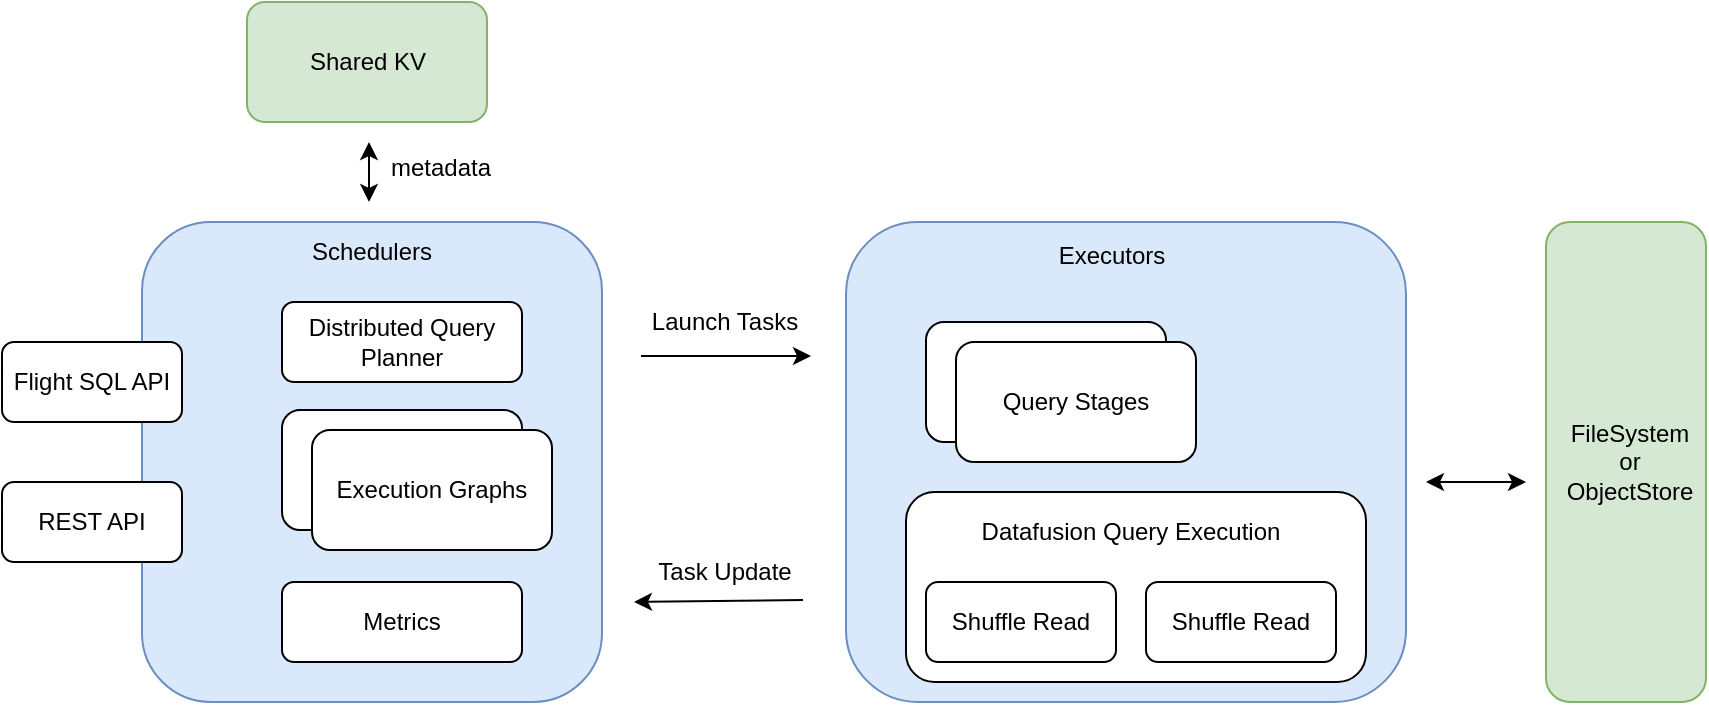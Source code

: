 <mxfile version="24.2.5" type="device">
  <diagram name="第 1 页" id="W0GCbvE45VuLdL3a8cRp">
    <mxGraphModel dx="1098" dy="988" grid="1" gridSize="10" guides="1" tooltips="1" connect="1" arrows="1" fold="1" page="1" pageScale="1" pageWidth="827" pageHeight="1169" math="0" shadow="0">
      <root>
        <mxCell id="0" />
        <mxCell id="1" parent="0" />
        <mxCell id="adY0Wv2Rg5A9FPhc2j1m-1" value="" style="rounded=1;whiteSpace=wrap;html=1;fillColor=#dae8fc;strokeColor=#6c8ebf;" parent="1" vertex="1">
          <mxGeometry x="234" y="370" width="230" height="240" as="geometry" />
        </mxCell>
        <mxCell id="adY0Wv2Rg5A9FPhc2j1m-2" value="Schedulers" style="text;html=1;align=center;verticalAlign=middle;whiteSpace=wrap;rounded=0;" parent="1" vertex="1">
          <mxGeometry x="319" y="370" width="60" height="30" as="geometry" />
        </mxCell>
        <mxCell id="adY0Wv2Rg5A9FPhc2j1m-3" value="Flight SQL API" style="rounded=1;whiteSpace=wrap;html=1;" parent="1" vertex="1">
          <mxGeometry x="164" y="430" width="90" height="40" as="geometry" />
        </mxCell>
        <mxCell id="adY0Wv2Rg5A9FPhc2j1m-5" value="" style="rounded=1;whiteSpace=wrap;html=1;fillColor=#dae8fc;strokeColor=#6c8ebf;" parent="1" vertex="1">
          <mxGeometry x="586" y="370" width="280" height="240" as="geometry" />
        </mxCell>
        <mxCell id="adY0Wv2Rg5A9FPhc2j1m-6" value="Executors" style="text;html=1;align=center;verticalAlign=middle;whiteSpace=wrap;rounded=0;" parent="1" vertex="1">
          <mxGeometry x="689" y="372" width="60" height="30" as="geometry" />
        </mxCell>
        <mxCell id="adY0Wv2Rg5A9FPhc2j1m-8" value="Shared KV" style="rounded=1;whiteSpace=wrap;html=1;fillColor=#d5e8d4;strokeColor=#82b366;" parent="1" vertex="1">
          <mxGeometry x="286.5" y="260" width="120" height="60" as="geometry" />
        </mxCell>
        <mxCell id="adY0Wv2Rg5A9FPhc2j1m-9" value="" style="rounded=1;whiteSpace=wrap;html=1;fillColor=#d5e8d4;strokeColor=#82b366;" parent="1" vertex="1">
          <mxGeometry x="936" y="370" width="80" height="240" as="geometry" />
        </mxCell>
        <mxCell id="adY0Wv2Rg5A9FPhc2j1m-10" value="FileSystem or ObjectStore" style="text;html=1;align=center;verticalAlign=middle;whiteSpace=wrap;rounded=0;" parent="1" vertex="1">
          <mxGeometry x="948" y="475" width="60" height="30" as="geometry" />
        </mxCell>
        <mxCell id="fyWjurBfLONTMsOJp_2p-1" value="" style="endArrow=classic;html=1;rounded=0;entryX=0.935;entryY=1.067;entryDx=0;entryDy=0;entryPerimeter=0;" parent="1" target="fyWjurBfLONTMsOJp_2p-2" edge="1">
          <mxGeometry width="50" height="50" relative="1" as="geometry">
            <mxPoint x="483.5" y="437" as="sourcePoint" />
            <mxPoint x="603.5" y="437" as="targetPoint" />
          </mxGeometry>
        </mxCell>
        <mxCell id="fyWjurBfLONTMsOJp_2p-2" value="Launch Tasks" style="text;html=1;align=center;verticalAlign=middle;resizable=0;points=[];autosize=1;strokeColor=none;fillColor=none;" parent="1" vertex="1">
          <mxGeometry x="475" y="405" width="100" height="30" as="geometry" />
        </mxCell>
        <mxCell id="fyWjurBfLONTMsOJp_2p-3" value="" style="endArrow=classic;html=1;rounded=0;exitX=0.939;exitY=0.967;exitDx=0;exitDy=0;exitPerimeter=0;" parent="1" source="fyWjurBfLONTMsOJp_2p-4" edge="1">
          <mxGeometry width="50" height="50" relative="1" as="geometry">
            <mxPoint x="600" y="560" as="sourcePoint" />
            <mxPoint x="480" y="560" as="targetPoint" />
          </mxGeometry>
        </mxCell>
        <mxCell id="fyWjurBfLONTMsOJp_2p-4" value="Task Update" style="text;html=1;align=center;verticalAlign=middle;resizable=0;points=[];autosize=1;strokeColor=none;fillColor=none;" parent="1" vertex="1">
          <mxGeometry x="480" y="530" width="90" height="30" as="geometry" />
        </mxCell>
        <mxCell id="fyWjurBfLONTMsOJp_2p-7" value="" style="endArrow=classic;startArrow=classic;html=1;rounded=0;" parent="1" edge="1">
          <mxGeometry width="50" height="50" relative="1" as="geometry">
            <mxPoint x="347.5" y="360" as="sourcePoint" />
            <mxPoint x="347.5" y="330" as="targetPoint" />
          </mxGeometry>
        </mxCell>
        <mxCell id="fyWjurBfLONTMsOJp_2p-8" value="metadata" style="text;html=1;align=center;verticalAlign=middle;resizable=0;points=[];autosize=1;strokeColor=none;fillColor=none;" parent="1" vertex="1">
          <mxGeometry x="347.5" y="328" width="70" height="30" as="geometry" />
        </mxCell>
        <mxCell id="fyWjurBfLONTMsOJp_2p-9" value="REST API" style="rounded=1;whiteSpace=wrap;html=1;" parent="1" vertex="1">
          <mxGeometry x="164" y="500" width="90" height="40" as="geometry" />
        </mxCell>
        <mxCell id="fyWjurBfLONTMsOJp_2p-10" value="Distributed Query Planner" style="rounded=1;whiteSpace=wrap;html=1;" parent="1" vertex="1">
          <mxGeometry x="304" y="410" width="120" height="40" as="geometry" />
        </mxCell>
        <mxCell id="fyWjurBfLONTMsOJp_2p-11" value="" style="rounded=1;whiteSpace=wrap;html=1;" parent="1" vertex="1">
          <mxGeometry x="304" y="464" width="120" height="60" as="geometry" />
        </mxCell>
        <mxCell id="fyWjurBfLONTMsOJp_2p-12" value="Execution Graphs" style="rounded=1;whiteSpace=wrap;html=1;" parent="1" vertex="1">
          <mxGeometry x="319" y="474" width="120" height="60" as="geometry" />
        </mxCell>
        <mxCell id="fyWjurBfLONTMsOJp_2p-13" value="Metrics" style="rounded=1;whiteSpace=wrap;html=1;" parent="1" vertex="1">
          <mxGeometry x="304" y="550" width="120" height="40" as="geometry" />
        </mxCell>
        <mxCell id="fyWjurBfLONTMsOJp_2p-14" value="" style="rounded=1;whiteSpace=wrap;html=1;" parent="1" vertex="1">
          <mxGeometry x="626" y="420" width="120" height="60" as="geometry" />
        </mxCell>
        <mxCell id="fyWjurBfLONTMsOJp_2p-15" value="Query Stages" style="rounded=1;whiteSpace=wrap;html=1;" parent="1" vertex="1">
          <mxGeometry x="641" y="430" width="120" height="60" as="geometry" />
        </mxCell>
        <mxCell id="fyWjurBfLONTMsOJp_2p-16" value="" style="rounded=1;whiteSpace=wrap;html=1;" parent="1" vertex="1">
          <mxGeometry x="616" y="505" width="230" height="95" as="geometry" />
        </mxCell>
        <mxCell id="fyWjurBfLONTMsOJp_2p-17" value="Shuffle Read" style="rounded=1;whiteSpace=wrap;html=1;" parent="1" vertex="1">
          <mxGeometry x="626" y="550" width="95" height="40" as="geometry" />
        </mxCell>
        <mxCell id="fyWjurBfLONTMsOJp_2p-18" value="Shuffle Read" style="rounded=1;whiteSpace=wrap;html=1;" parent="1" vertex="1">
          <mxGeometry x="736" y="550" width="95" height="40" as="geometry" />
        </mxCell>
        <mxCell id="fyWjurBfLONTMsOJp_2p-19" value="Datafusion Query Execution" style="text;html=1;align=center;verticalAlign=middle;whiteSpace=wrap;rounded=0;" parent="1" vertex="1">
          <mxGeometry x="641" y="510" width="175" height="30" as="geometry" />
        </mxCell>
        <mxCell id="fyWjurBfLONTMsOJp_2p-21" value="" style="endArrow=classic;startArrow=classic;html=1;rounded=0;" parent="1" edge="1">
          <mxGeometry width="50" height="50" relative="1" as="geometry">
            <mxPoint x="876" y="500" as="sourcePoint" />
            <mxPoint x="926" y="500" as="targetPoint" />
          </mxGeometry>
        </mxCell>
      </root>
    </mxGraphModel>
  </diagram>
</mxfile>
